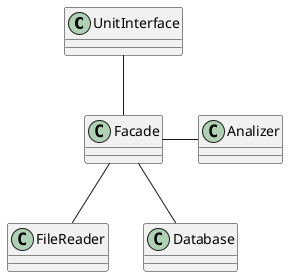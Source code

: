 @startuml
'https://plantuml.com/class-diagram

UnitInterface -- Facade

Facade - Analizer
Facade -- FileReader
Facade -- Database


class UnitInterface {
}

class Facade {
}

class Analizer {
}

class FileReader {
}

class Database {
}

@enduml